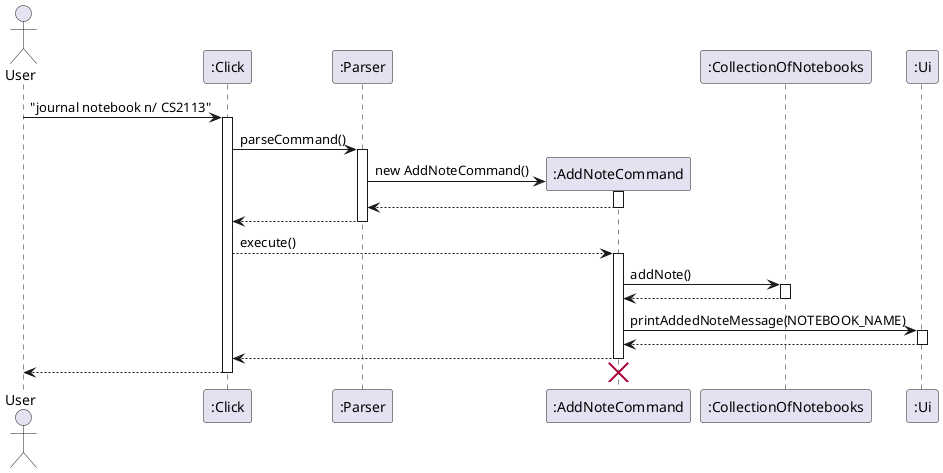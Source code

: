 @startuml
Actor User
User -> ":Click" : "journal notebook n/ CS2113"
participant ":Click"
activate ":Click"
":Click" -> ":Parser" : parseCommand()
participant ":Parser"
activate ":Parser"
create ":AddNoteCommand"
":Parser" -> ":AddNoteCommand" : new AddNoteCommand()
activate ":AddNoteCommand"
return
deactivate ":AddNoteCommand"
":Parser" --> ":Click"
deactivate ":Parser"
":Click" --> ":AddNoteCommand" : execute()
activate ":AddNoteCommand"
participant ":CollectionOfNotebooks"
":AddNoteCommand" -> ":CollectionOfNotebooks" : addNote()
activate ":CollectionOfNotebooks"
return
participant ":Ui"
":AddNoteCommand" -> ":Ui" : printAddedNoteMessage(NOTEBOOK_NAME)
activate ":Ui"
return
":AddNoteCommand" --> ":Click"
deactivate ":AddNoteCommand"
":Click" --> User
deactivate ":Click"
deactivate ":AddNoteCommand"
destroy ":AddNoteCommand"
@enduml
